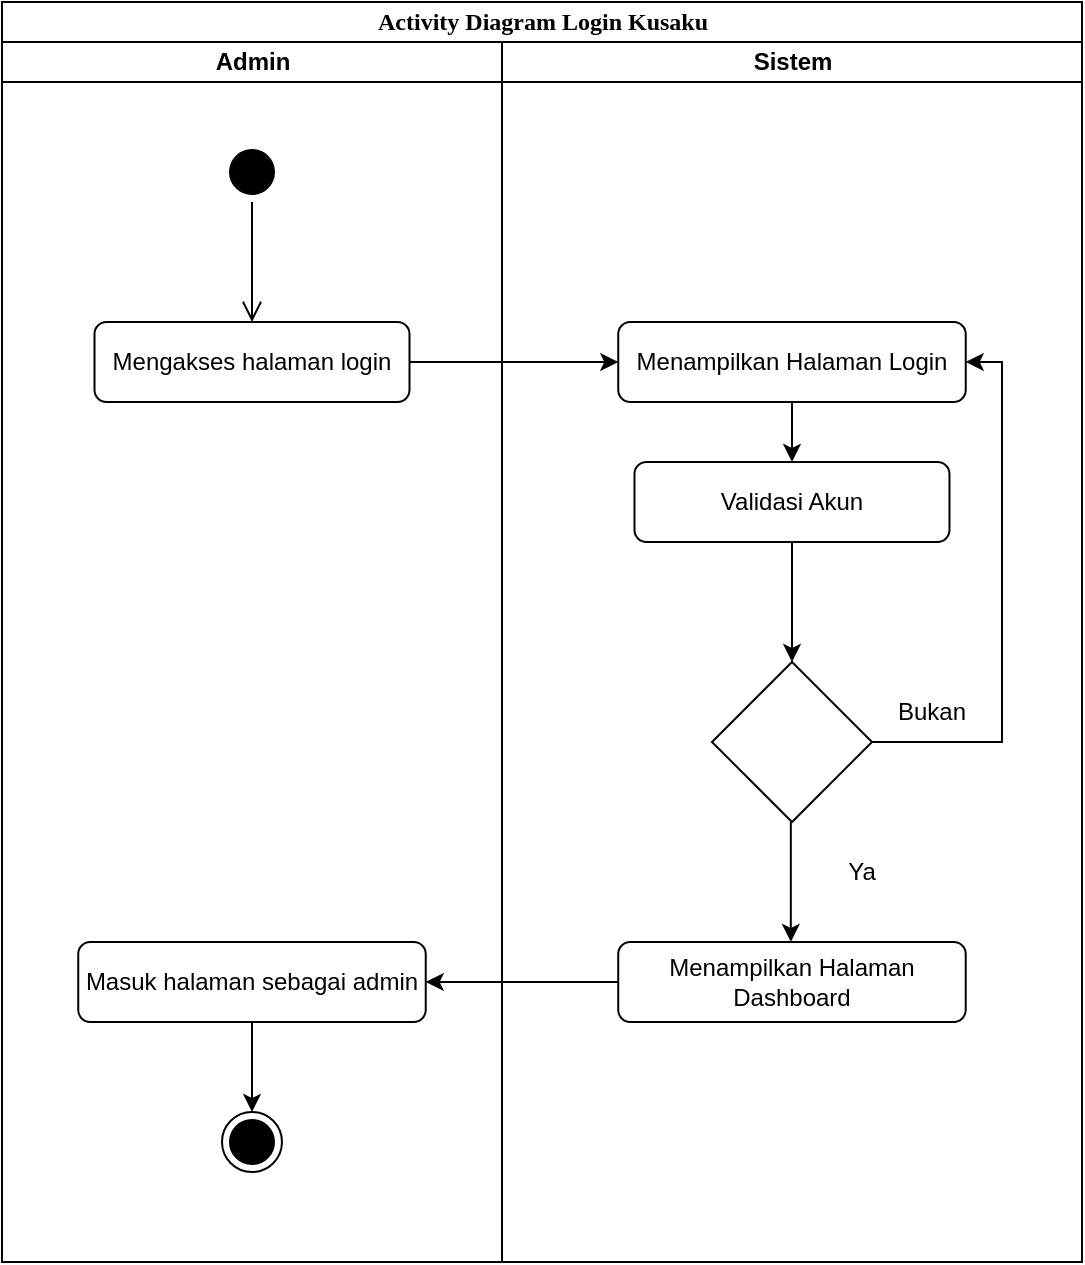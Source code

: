 <mxfile version="15.5.8" type="device"><diagram name="Page-1" id="0783ab3e-0a74-02c8-0abd-f7b4e66b4bec"><mxGraphModel dx="1572" dy="872" grid="1" gridSize="10" guides="1" tooltips="1" connect="1" arrows="1" fold="1" page="1" pageScale="1" pageWidth="850" pageHeight="1100" background="none" math="0" shadow="0"><root><mxCell id="0"/><mxCell id="1" parent="0"/><mxCell id="1c1d494c118603dd-1" value="Activity Diagram Login Kusaku" style="swimlane;html=1;childLayout=stackLayout;startSize=20;rounded=0;shadow=0;comic=0;labelBackgroundColor=none;strokeWidth=1;fontFamily=Verdana;fontSize=12;align=center;" parent="1" vertex="1"><mxGeometry x="170" y="200" width="540" height="630" as="geometry"/></mxCell><mxCell id="1c1d494c118603dd-2" value="Admin" style="swimlane;html=1;startSize=20;" parent="1c1d494c118603dd-1" vertex="1"><mxGeometry y="20" width="250" height="610" as="geometry"/></mxCell><mxCell id="YPFnIymtxTdWCbnFoH8A-1" value="" style="ellipse;html=1;shape=startState;fillColor=#000000;strokeColor=#030000;" vertex="1" parent="1c1d494c118603dd-2"><mxGeometry x="110" y="50" width="30" height="30" as="geometry"/></mxCell><mxCell id="YPFnIymtxTdWCbnFoH8A-2" value="" style="edgeStyle=orthogonalEdgeStyle;html=1;verticalAlign=bottom;endArrow=open;endSize=8;strokeColor=#030000;rounded=0;" edge="1" source="YPFnIymtxTdWCbnFoH8A-1" parent="1c1d494c118603dd-2"><mxGeometry relative="1" as="geometry"><mxPoint x="125" y="140" as="targetPoint"/></mxGeometry></mxCell><mxCell id="YPFnIymtxTdWCbnFoH8A-4" value="Mengakses halaman login" style="rounded=1;whiteSpace=wrap;html=1;" vertex="1" parent="1c1d494c118603dd-2"><mxGeometry x="46.25" y="140" width="157.5" height="40" as="geometry"/></mxCell><mxCell id="YPFnIymtxTdWCbnFoH8A-15" value="Masuk halaman sebagai admin" style="rounded=1;whiteSpace=wrap;html=1;" vertex="1" parent="1c1d494c118603dd-2"><mxGeometry x="38.12" y="450" width="173.75" height="40" as="geometry"/></mxCell><mxCell id="1c1d494c118603dd-3" value="Sistem" style="swimlane;html=1;startSize=20;" parent="1c1d494c118603dd-1" vertex="1"><mxGeometry x="250" y="20" width="290" height="610" as="geometry"/></mxCell><mxCell id="YPFnIymtxTdWCbnFoH8A-9" style="edgeStyle=orthogonalEdgeStyle;rounded=0;orthogonalLoop=1;jettySize=auto;html=1;exitX=0.5;exitY=1;exitDx=0;exitDy=0;entryX=0.5;entryY=0;entryDx=0;entryDy=0;" edge="1" parent="1c1d494c118603dd-3" source="YPFnIymtxTdWCbnFoH8A-5" target="YPFnIymtxTdWCbnFoH8A-6"><mxGeometry relative="1" as="geometry"/></mxCell><mxCell id="YPFnIymtxTdWCbnFoH8A-5" value="Menampilkan Halaman Login" style="rounded=1;whiteSpace=wrap;html=1;" vertex="1" parent="1c1d494c118603dd-3"><mxGeometry x="58.12" y="140" width="173.75" height="40" as="geometry"/></mxCell><mxCell id="YPFnIymtxTdWCbnFoH8A-10" style="edgeStyle=orthogonalEdgeStyle;rounded=0;orthogonalLoop=1;jettySize=auto;html=1;exitX=0.5;exitY=1;exitDx=0;exitDy=0;entryX=0.5;entryY=0;entryDx=0;entryDy=0;" edge="1" parent="1c1d494c118603dd-3" source="YPFnIymtxTdWCbnFoH8A-6" target="YPFnIymtxTdWCbnFoH8A-7"><mxGeometry relative="1" as="geometry"/></mxCell><mxCell id="YPFnIymtxTdWCbnFoH8A-6" value="Validasi Akun" style="rounded=1;whiteSpace=wrap;html=1;" vertex="1" parent="1c1d494c118603dd-3"><mxGeometry x="66.24" y="210" width="157.5" height="40" as="geometry"/></mxCell><mxCell id="YPFnIymtxTdWCbnFoH8A-7" value="" style="rhombus;whiteSpace=wrap;html=1;" vertex="1" parent="1c1d494c118603dd-3"><mxGeometry x="105.0" y="310" width="80" height="80" as="geometry"/></mxCell><mxCell id="YPFnIymtxTdWCbnFoH8A-11" style="edgeStyle=orthogonalEdgeStyle;rounded=0;orthogonalLoop=1;jettySize=auto;html=1;entryX=1;entryY=0.5;entryDx=0;entryDy=0;exitX=1;exitY=0.5;exitDx=0;exitDy=0;" edge="1" parent="1c1d494c118603dd-3" source="YPFnIymtxTdWCbnFoH8A-7" target="YPFnIymtxTdWCbnFoH8A-5"><mxGeometry relative="1" as="geometry"><mxPoint x="250" y="160.0" as="targetPoint"/><Array as="points"><mxPoint x="250" y="350"/><mxPoint x="250" y="160"/></Array></mxGeometry></mxCell><mxCell id="YPFnIymtxTdWCbnFoH8A-12" style="edgeStyle=orthogonalEdgeStyle;rounded=0;orthogonalLoop=1;jettySize=auto;html=1;exitX=0.5;exitY=1;exitDx=0;exitDy=0;entryX=0.5;entryY=0;entryDx=0;entryDy=0;" edge="1" parent="1c1d494c118603dd-3"><mxGeometry relative="1" as="geometry"><mxPoint x="144.41" y="390" as="sourcePoint"/><mxPoint x="144.42" y="450" as="targetPoint"/></mxGeometry></mxCell><mxCell id="YPFnIymtxTdWCbnFoH8A-14" value="Menampilkan Halaman Dashboard" style="rounded=1;whiteSpace=wrap;html=1;" vertex="1" parent="1c1d494c118603dd-3"><mxGeometry x="58.11" y="450" width="173.75" height="40" as="geometry"/></mxCell><mxCell id="YPFnIymtxTdWCbnFoH8A-19" value="Ya" style="text;html=1;strokeColor=none;fillColor=none;align=center;verticalAlign=middle;whiteSpace=wrap;rounded=0;" vertex="1" parent="1c1d494c118603dd-3"><mxGeometry x="150" y="400" width="60" height="30" as="geometry"/></mxCell><mxCell id="YPFnIymtxTdWCbnFoH8A-20" value="Bukan" style="text;html=1;strokeColor=none;fillColor=none;align=center;verticalAlign=middle;whiteSpace=wrap;rounded=0;" vertex="1" parent="1c1d494c118603dd-3"><mxGeometry x="185" y="320" width="60" height="30" as="geometry"/></mxCell><mxCell id="YPFnIymtxTdWCbnFoH8A-8" style="edgeStyle=orthogonalEdgeStyle;rounded=0;orthogonalLoop=1;jettySize=auto;html=1;exitX=1;exitY=0.5;exitDx=0;exitDy=0;entryX=0;entryY=0.5;entryDx=0;entryDy=0;" edge="1" parent="1c1d494c118603dd-1" source="YPFnIymtxTdWCbnFoH8A-4" target="YPFnIymtxTdWCbnFoH8A-5"><mxGeometry relative="1" as="geometry"/></mxCell><mxCell id="YPFnIymtxTdWCbnFoH8A-16" style="edgeStyle=orthogonalEdgeStyle;rounded=0;orthogonalLoop=1;jettySize=auto;html=1;exitX=0;exitY=0.5;exitDx=0;exitDy=0;entryX=1;entryY=0.5;entryDx=0;entryDy=0;strokeColor=#030000;" edge="1" parent="1c1d494c118603dd-1" source="YPFnIymtxTdWCbnFoH8A-14" target="YPFnIymtxTdWCbnFoH8A-15"><mxGeometry relative="1" as="geometry"/></mxCell><mxCell id="YPFnIymtxTdWCbnFoH8A-17" style="edgeStyle=orthogonalEdgeStyle;rounded=0;orthogonalLoop=1;jettySize=auto;html=1;strokeColor=#030000;" edge="1" parent="1" source="YPFnIymtxTdWCbnFoH8A-15" target="YPFnIymtxTdWCbnFoH8A-18"><mxGeometry relative="1" as="geometry"><mxPoint x="294.995" y="770" as="targetPoint"/></mxGeometry></mxCell><mxCell id="YPFnIymtxTdWCbnFoH8A-18" value="" style="ellipse;html=1;shape=endState;fillColor=#000000;strokeColor=#030000;" vertex="1" parent="1"><mxGeometry x="279.995" y="755" width="30" height="30" as="geometry"/></mxCell></root></mxGraphModel></diagram></mxfile>